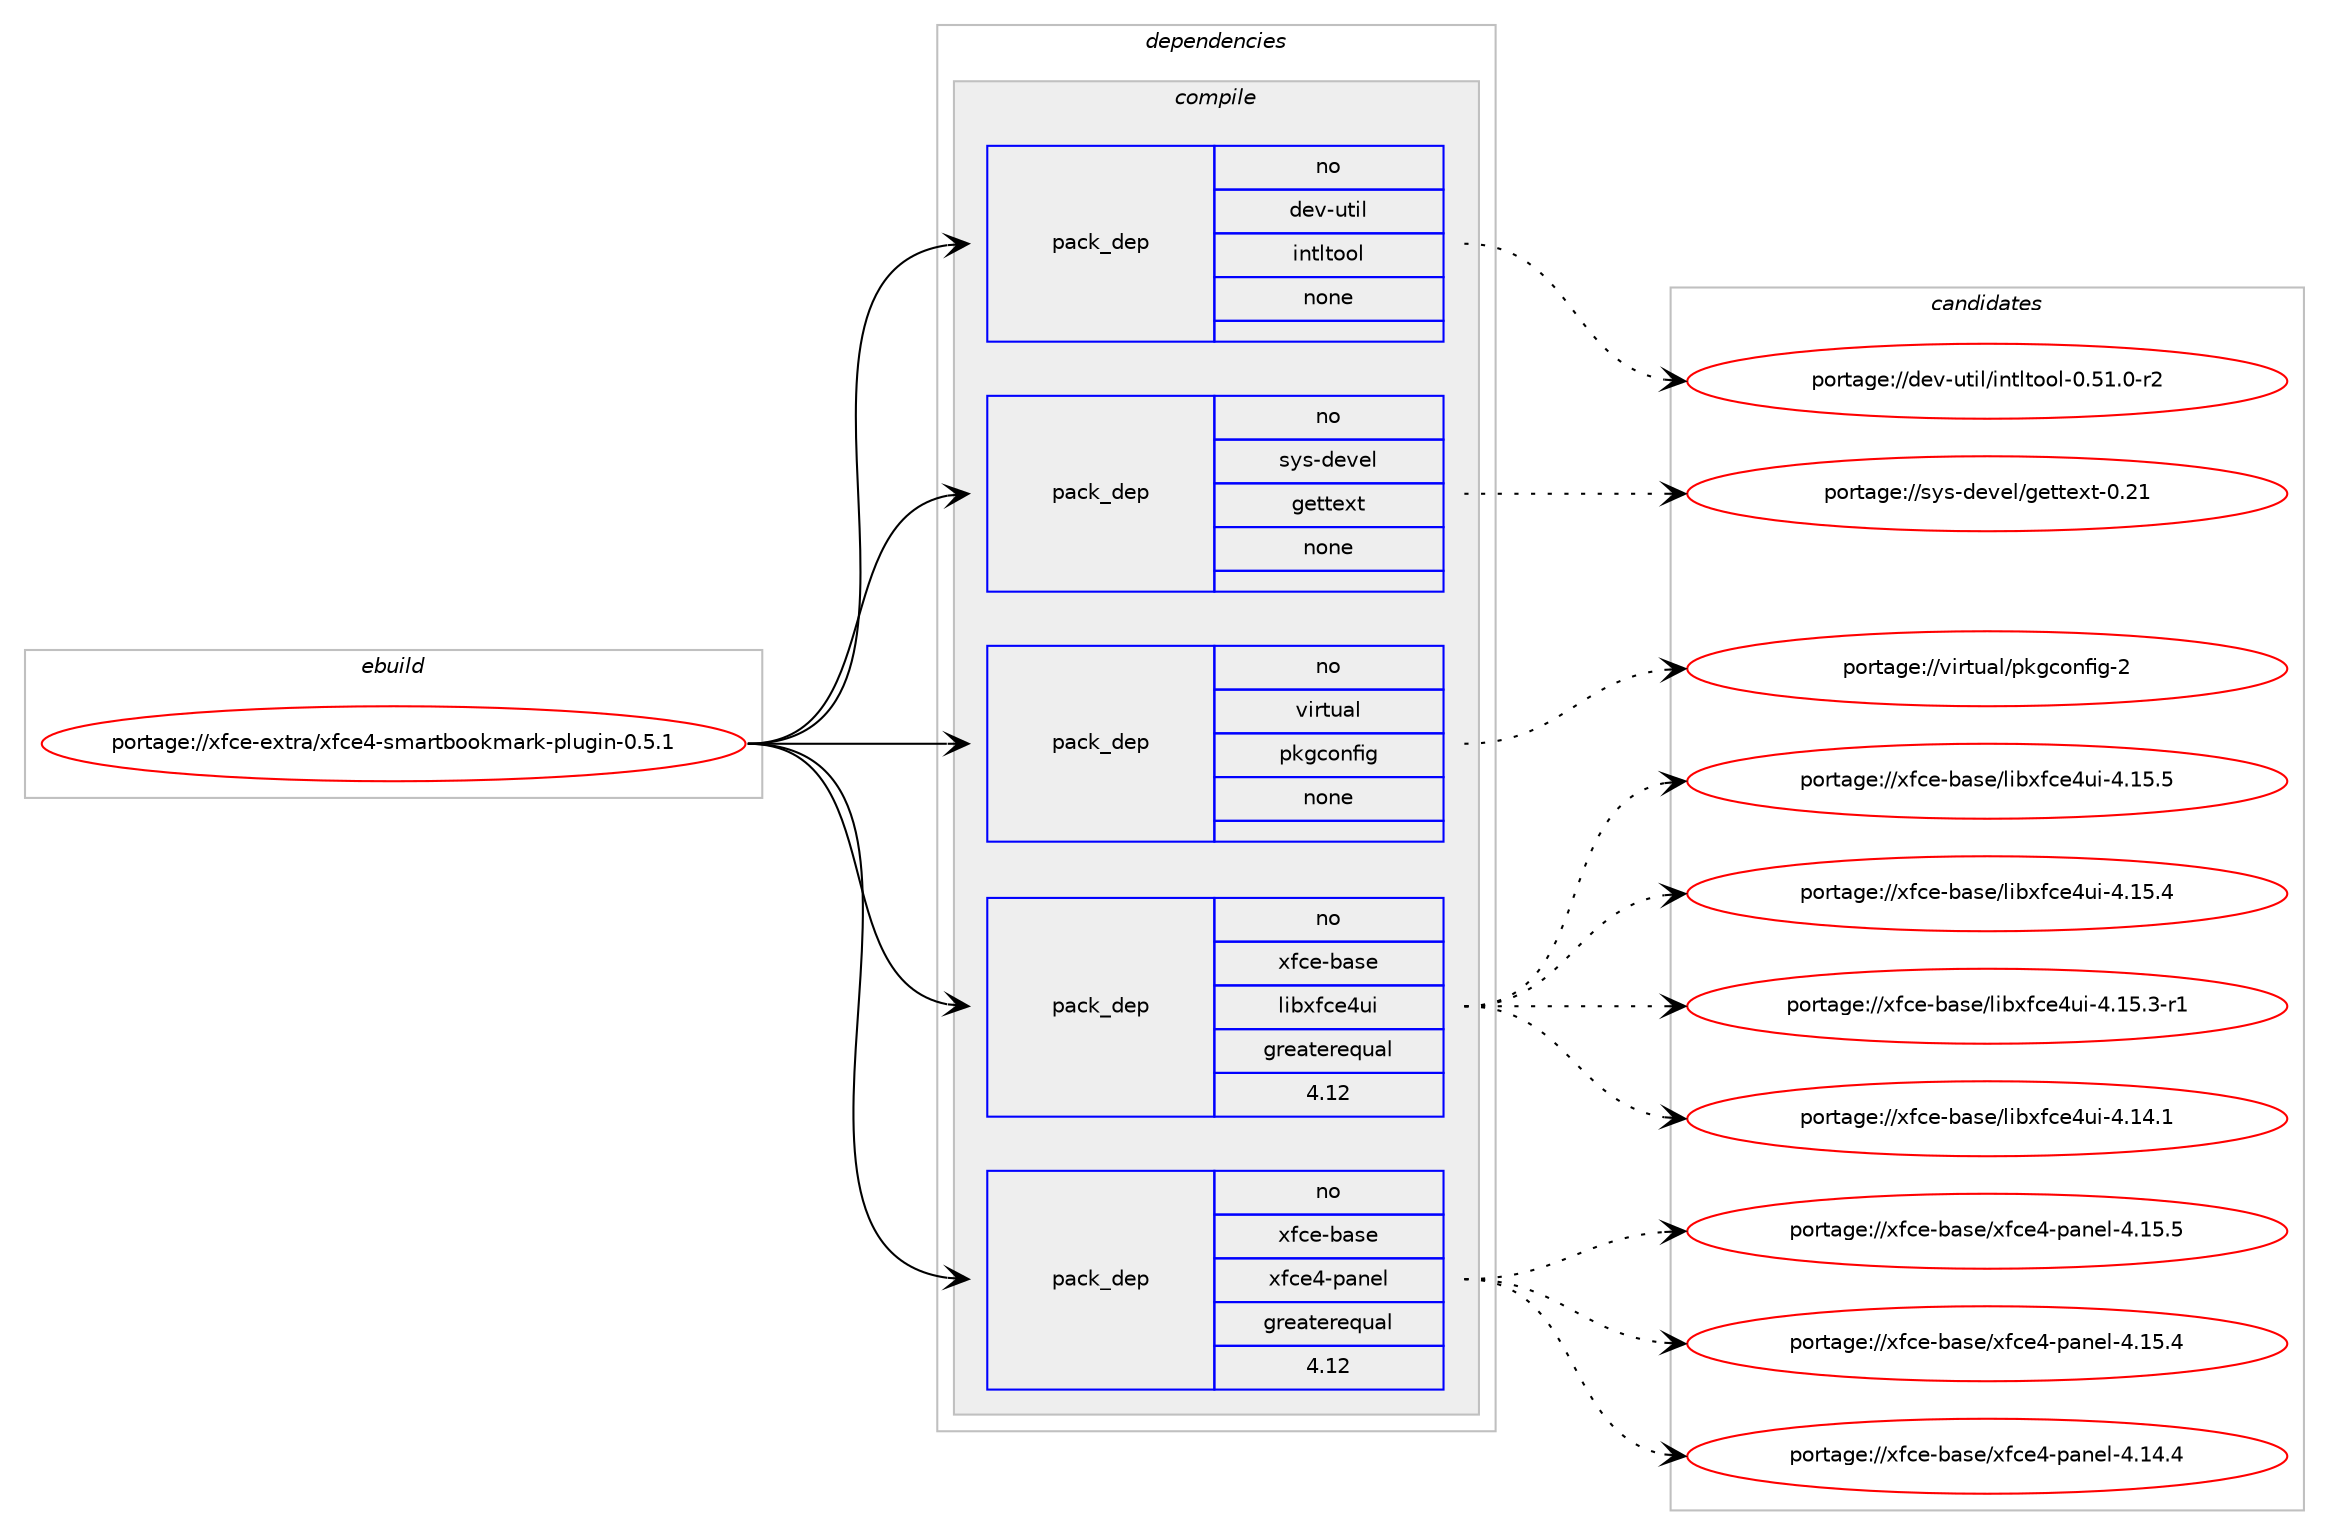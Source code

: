 digraph prolog {

# *************
# Graph options
# *************

newrank=true;
concentrate=true;
compound=true;
graph [rankdir=LR,fontname=Helvetica,fontsize=10,ranksep=1.5];#, ranksep=2.5, nodesep=0.2];
edge  [arrowhead=vee];
node  [fontname=Helvetica,fontsize=10];

# **********
# The ebuild
# **********

subgraph cluster_leftcol {
color=gray;
rank=same;
label=<<i>ebuild</i>>;
id [label="portage://xfce-extra/xfce4-smartbookmark-plugin-0.5.1", color=red, width=4, href="../xfce-extra/xfce4-smartbookmark-plugin-0.5.1.svg"];
}

# ****************
# The dependencies
# ****************

subgraph cluster_midcol {
color=gray;
label=<<i>dependencies</i>>;
subgraph cluster_compile {
fillcolor="#eeeeee";
style=filled;
label=<<i>compile</i>>;
subgraph pack45 {
dependency46 [label=<<TABLE BORDER="0" CELLBORDER="1" CELLSPACING="0" CELLPADDING="4" WIDTH="220"><TR><TD ROWSPAN="6" CELLPADDING="30">pack_dep</TD></TR><TR><TD WIDTH="110">no</TD></TR><TR><TD>dev-util</TD></TR><TR><TD>intltool</TD></TR><TR><TD>none</TD></TR><TR><TD></TD></TR></TABLE>>, shape=none, color=blue];
}
id:e -> dependency46:w [weight=20,style="solid",arrowhead="vee"];
subgraph pack46 {
dependency47 [label=<<TABLE BORDER="0" CELLBORDER="1" CELLSPACING="0" CELLPADDING="4" WIDTH="220"><TR><TD ROWSPAN="6" CELLPADDING="30">pack_dep</TD></TR><TR><TD WIDTH="110">no</TD></TR><TR><TD>sys-devel</TD></TR><TR><TD>gettext</TD></TR><TR><TD>none</TD></TR><TR><TD></TD></TR></TABLE>>, shape=none, color=blue];
}
id:e -> dependency47:w [weight=20,style="solid",arrowhead="vee"];
subgraph pack47 {
dependency48 [label=<<TABLE BORDER="0" CELLBORDER="1" CELLSPACING="0" CELLPADDING="4" WIDTH="220"><TR><TD ROWSPAN="6" CELLPADDING="30">pack_dep</TD></TR><TR><TD WIDTH="110">no</TD></TR><TR><TD>virtual</TD></TR><TR><TD>pkgconfig</TD></TR><TR><TD>none</TD></TR><TR><TD></TD></TR></TABLE>>, shape=none, color=blue];
}
id:e -> dependency48:w [weight=20,style="solid",arrowhead="vee"];
subgraph pack48 {
dependency49 [label=<<TABLE BORDER="0" CELLBORDER="1" CELLSPACING="0" CELLPADDING="4" WIDTH="220"><TR><TD ROWSPAN="6" CELLPADDING="30">pack_dep</TD></TR><TR><TD WIDTH="110">no</TD></TR><TR><TD>xfce-base</TD></TR><TR><TD>libxfce4ui</TD></TR><TR><TD>greaterequal</TD></TR><TR><TD>4.12</TD></TR></TABLE>>, shape=none, color=blue];
}
id:e -> dependency49:w [weight=20,style="solid",arrowhead="vee"];
subgraph pack49 {
dependency50 [label=<<TABLE BORDER="0" CELLBORDER="1" CELLSPACING="0" CELLPADDING="4" WIDTH="220"><TR><TD ROWSPAN="6" CELLPADDING="30">pack_dep</TD></TR><TR><TD WIDTH="110">no</TD></TR><TR><TD>xfce-base</TD></TR><TR><TD>xfce4-panel</TD></TR><TR><TD>greaterequal</TD></TR><TR><TD>4.12</TD></TR></TABLE>>, shape=none, color=blue];
}
id:e -> dependency50:w [weight=20,style="solid",arrowhead="vee"];
}
subgraph cluster_compileandrun {
fillcolor="#eeeeee";
style=filled;
label=<<i>compile and run</i>>;
}
subgraph cluster_run {
fillcolor="#eeeeee";
style=filled;
label=<<i>run</i>>;
}
}

# **************
# The candidates
# **************

subgraph cluster_choices {
rank=same;
color=gray;
label=<<i>candidates</i>>;

subgraph choice45 {
color=black;
nodesep=1;
choice1001011184511711610510847105110116108116111111108454846534946484511450 [label="portage://dev-util/intltool-0.51.0-r2", color=red, width=4,href="../dev-util/intltool-0.51.0-r2.svg"];
dependency46:e -> choice1001011184511711610510847105110116108116111111108454846534946484511450:w [style=dotted,weight="100"];
}
subgraph choice46 {
color=black;
nodesep=1;
choice11512111545100101118101108471031011161161011201164548465049 [label="portage://sys-devel/gettext-0.21", color=red, width=4,href="../sys-devel/gettext-0.21.svg"];
dependency47:e -> choice11512111545100101118101108471031011161161011201164548465049:w [style=dotted,weight="100"];
}
subgraph choice47 {
color=black;
nodesep=1;
choice1181051141161179710847112107103991111101021051034550 [label="portage://virtual/pkgconfig-2", color=red, width=4,href="../virtual/pkgconfig-2.svg"];
dependency48:e -> choice1181051141161179710847112107103991111101021051034550:w [style=dotted,weight="100"];
}
subgraph choice48 {
color=black;
nodesep=1;
choice120102991014598971151014710810598120102991015211710545524649534653 [label="portage://xfce-base/libxfce4ui-4.15.5", color=red, width=4,href="../xfce-base/libxfce4ui-4.15.5.svg"];
choice120102991014598971151014710810598120102991015211710545524649534652 [label="portage://xfce-base/libxfce4ui-4.15.4", color=red, width=4,href="../xfce-base/libxfce4ui-4.15.4.svg"];
choice1201029910145989711510147108105981201029910152117105455246495346514511449 [label="portage://xfce-base/libxfce4ui-4.15.3-r1", color=red, width=4,href="../xfce-base/libxfce4ui-4.15.3-r1.svg"];
choice120102991014598971151014710810598120102991015211710545524649524649 [label="portage://xfce-base/libxfce4ui-4.14.1", color=red, width=4,href="../xfce-base/libxfce4ui-4.14.1.svg"];
dependency49:e -> choice120102991014598971151014710810598120102991015211710545524649534653:w [style=dotted,weight="100"];
dependency49:e -> choice120102991014598971151014710810598120102991015211710545524649534652:w [style=dotted,weight="100"];
dependency49:e -> choice1201029910145989711510147108105981201029910152117105455246495346514511449:w [style=dotted,weight="100"];
dependency49:e -> choice120102991014598971151014710810598120102991015211710545524649524649:w [style=dotted,weight="100"];
}
subgraph choice49 {
color=black;
nodesep=1;
choice12010299101459897115101471201029910152451129711010110845524649534653 [label="portage://xfce-base/xfce4-panel-4.15.5", color=red, width=4,href="../xfce-base/xfce4-panel-4.15.5.svg"];
choice12010299101459897115101471201029910152451129711010110845524649534652 [label="portage://xfce-base/xfce4-panel-4.15.4", color=red, width=4,href="../xfce-base/xfce4-panel-4.15.4.svg"];
choice12010299101459897115101471201029910152451129711010110845524649524652 [label="portage://xfce-base/xfce4-panel-4.14.4", color=red, width=4,href="../xfce-base/xfce4-panel-4.14.4.svg"];
dependency50:e -> choice12010299101459897115101471201029910152451129711010110845524649534653:w [style=dotted,weight="100"];
dependency50:e -> choice12010299101459897115101471201029910152451129711010110845524649534652:w [style=dotted,weight="100"];
dependency50:e -> choice12010299101459897115101471201029910152451129711010110845524649524652:w [style=dotted,weight="100"];
}
}

}
